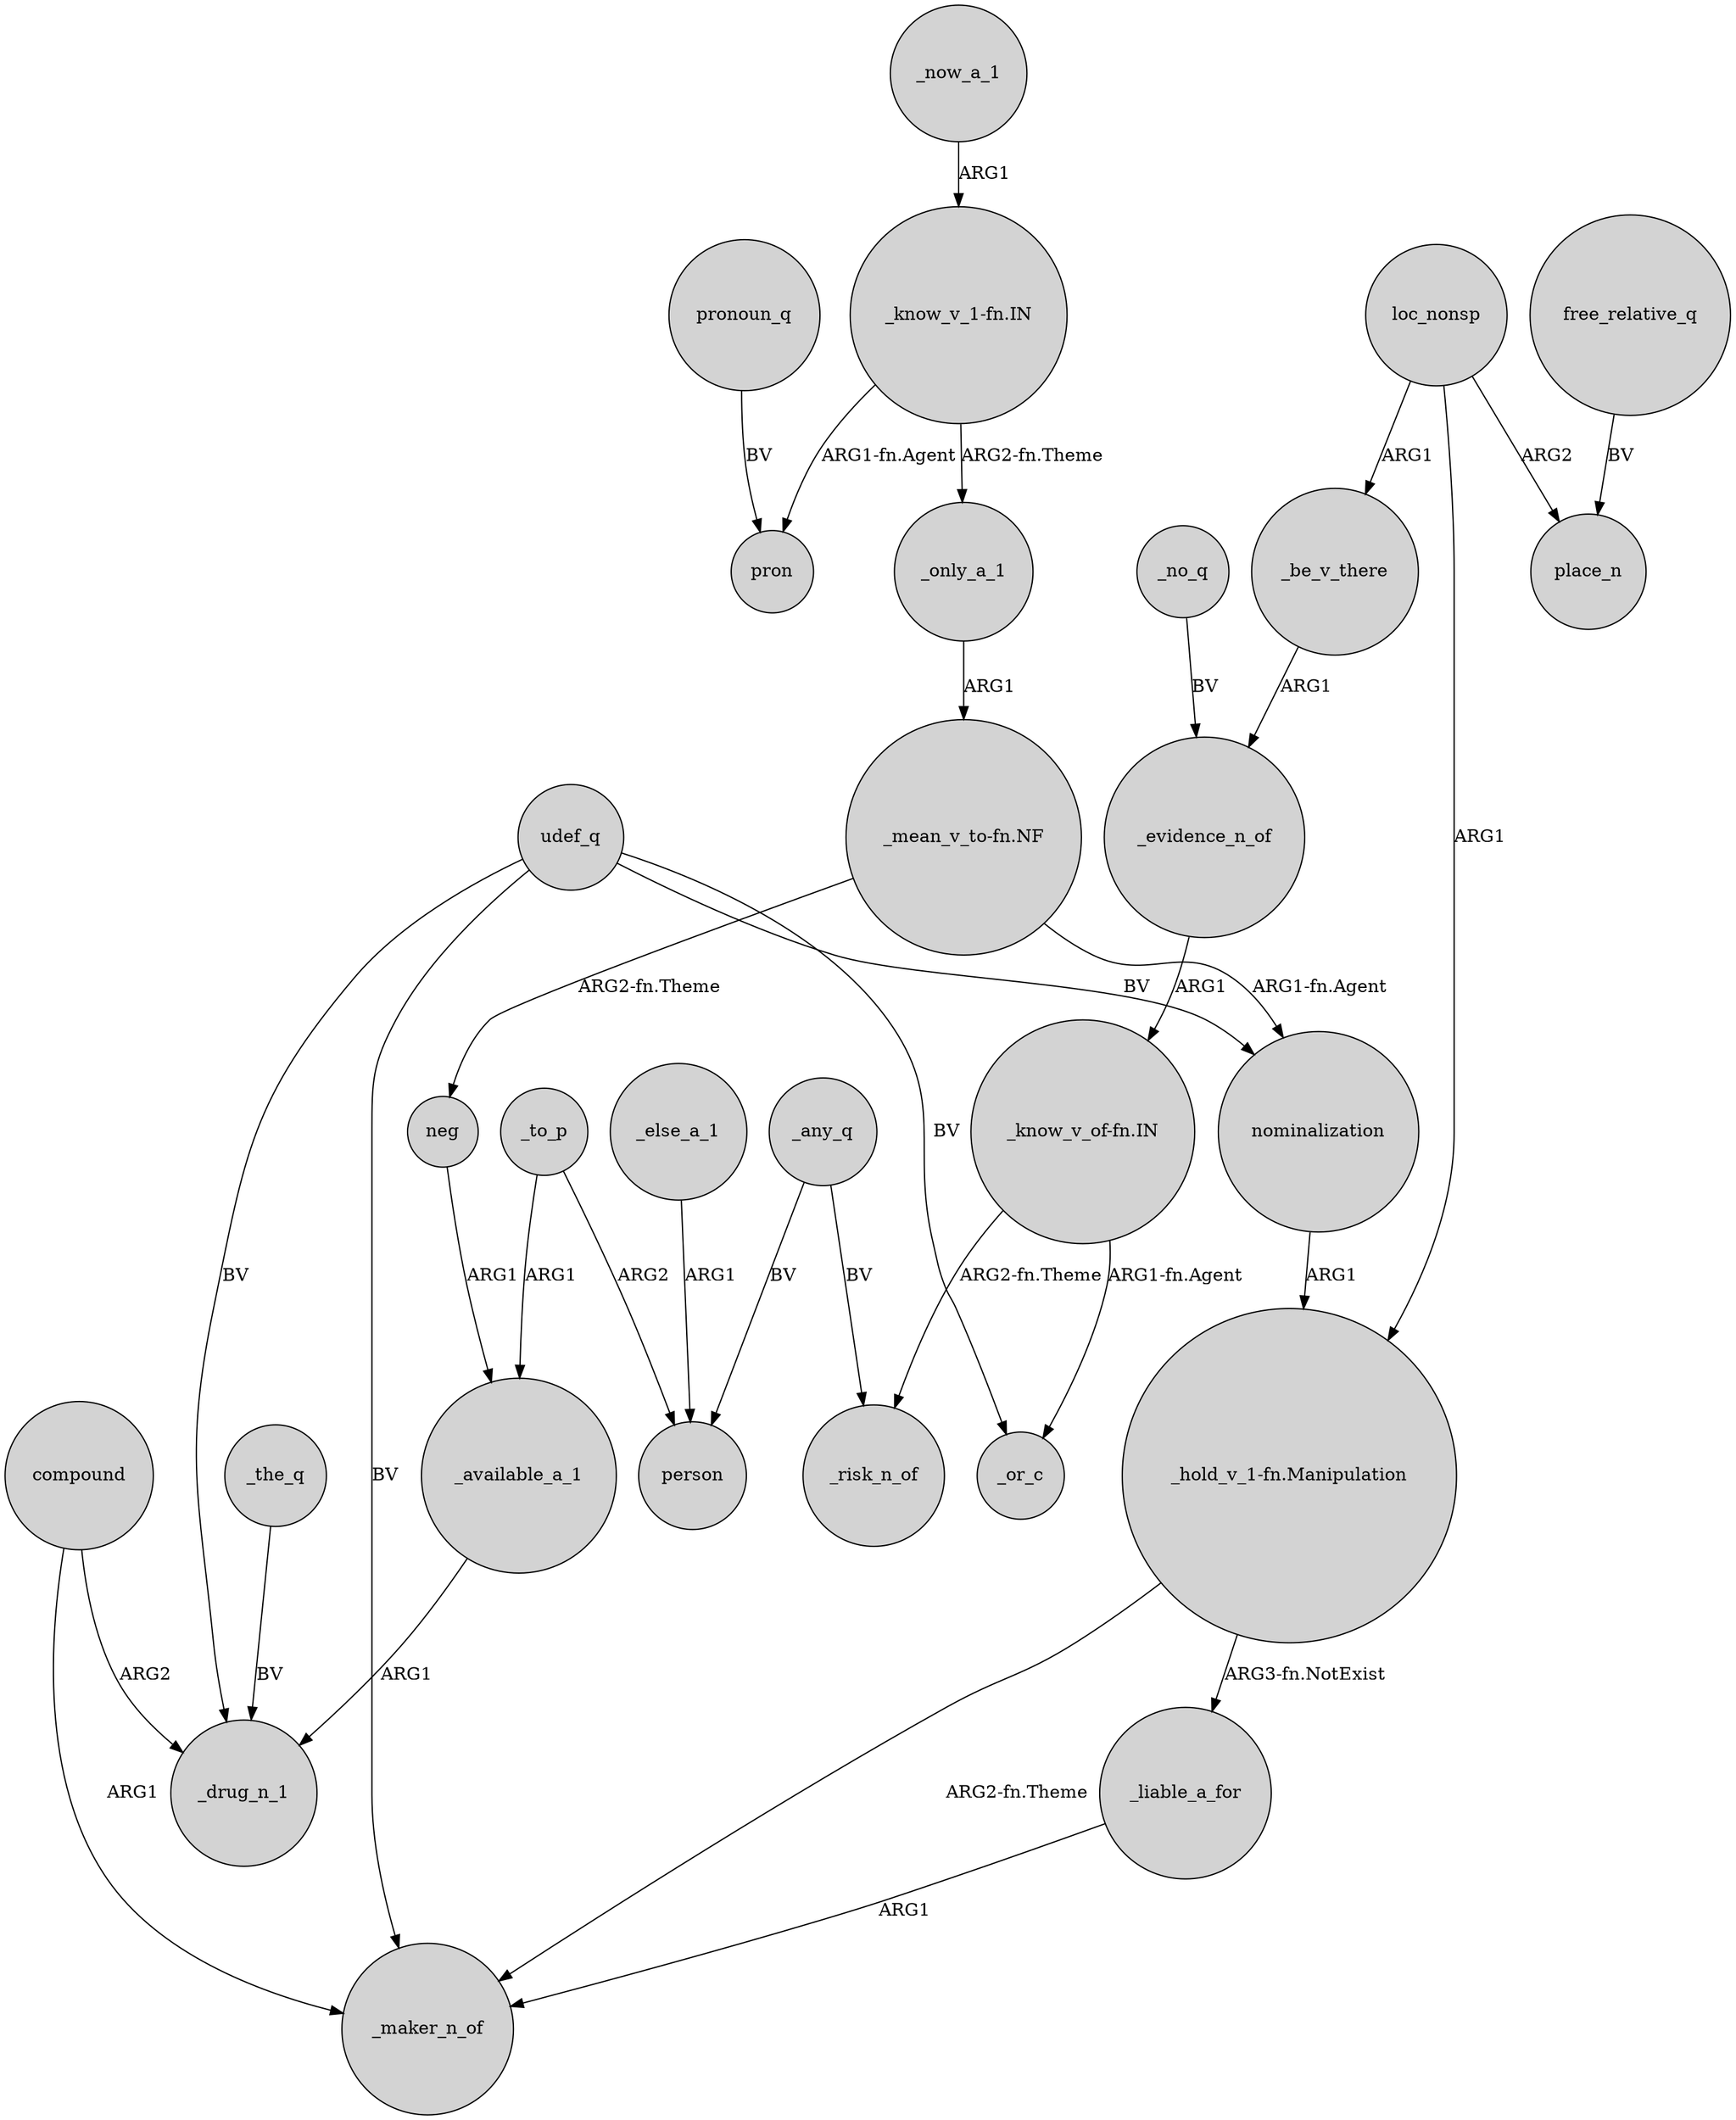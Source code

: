digraph {
	node [shape=circle style=filled]
	_available_a_1 -> _drug_n_1 [label=ARG1]
	"_mean_v_to-fn.NF" -> nominalization [label="ARG1-fn.Agent"]
	"_hold_v_1-fn.Manipulation" -> _maker_n_of [label="ARG2-fn.Theme"]
	"_mean_v_to-fn.NF" -> neg [label="ARG2-fn.Theme"]
	loc_nonsp -> _be_v_there [label=ARG1]
	compound -> _maker_n_of [label=ARG1]
	"_know_v_1-fn.IN" -> pron [label="ARG1-fn.Agent"]
	_no_q -> _evidence_n_of [label=BV]
	_any_q -> _risk_n_of [label=BV]
	_liable_a_for -> _maker_n_of [label=ARG1]
	loc_nonsp -> "_hold_v_1-fn.Manipulation" [label=ARG1]
	_be_v_there -> _evidence_n_of [label=ARG1]
	udef_q -> _or_c [label=BV]
	neg -> _available_a_1 [label=ARG1]
	udef_q -> _drug_n_1 [label=BV]
	"_know_v_of-fn.IN" -> _risk_n_of [label="ARG2-fn.Theme"]
	"_hold_v_1-fn.Manipulation" -> _liable_a_for [label="ARG3-fn.NotExist"]
	_the_q -> _drug_n_1 [label=BV]
	_evidence_n_of -> "_know_v_of-fn.IN" [label=ARG1]
	pronoun_q -> pron [label=BV]
	"_know_v_of-fn.IN" -> _or_c [label="ARG1-fn.Agent"]
	_else_a_1 -> person [label=ARG1]
	"_know_v_1-fn.IN" -> _only_a_1 [label="ARG2-fn.Theme"]
	udef_q -> _maker_n_of [label=BV]
	compound -> _drug_n_1 [label=ARG2]
	_now_a_1 -> "_know_v_1-fn.IN" [label=ARG1]
	udef_q -> nominalization [label=BV]
	loc_nonsp -> place_n [label=ARG2]
	_to_p -> _available_a_1 [label=ARG1]
	_only_a_1 -> "_mean_v_to-fn.NF" [label=ARG1]
	_any_q -> person [label=BV]
	free_relative_q -> place_n [label=BV]
	nominalization -> "_hold_v_1-fn.Manipulation" [label=ARG1]
	_to_p -> person [label=ARG2]
}
